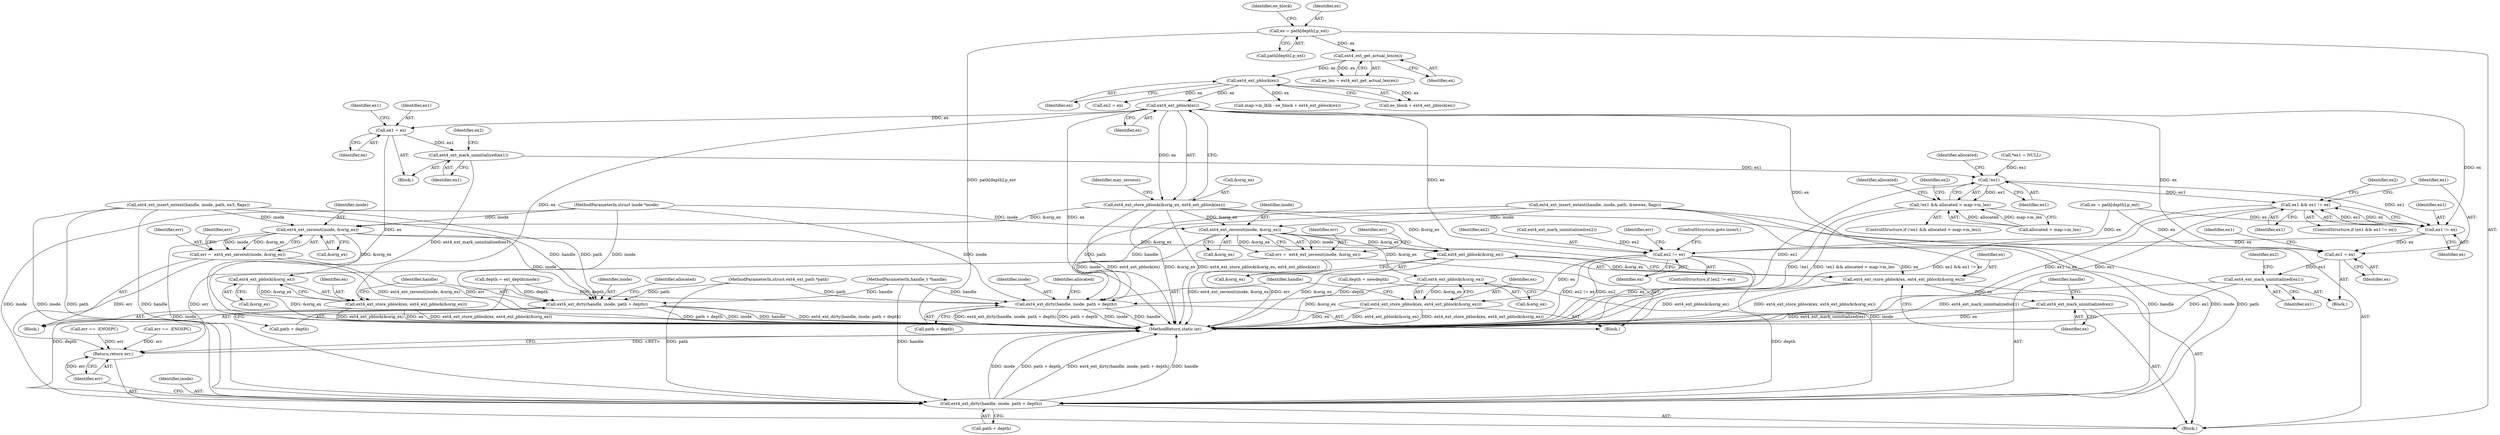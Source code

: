 digraph "1_linux_667eff35a1f56fa74ce98a0c7c29a40adc1ba4e3_0@pointer" {
"1000258" [label="(Call,ext4_ext_pblock(ex))"];
"1000237" [label="(Call,ext4_ext_pblock(ex))"];
"1000218" [label="(Call,ext4_ext_get_actual_len(ex))"];
"1000203" [label="(Call,ex = path[depth].p_ext)"];
"1000255" [label="(Call,ext4_ext_store_pblock(&orig_ex, ext4_ext_pblock(ex)))"];
"1000396" [label="(Call,ext4_ext_zeroout(inode, &orig_ex))"];
"1000394" [label="(Call,err =  ext4_ext_zeroout(inode, &orig_ex))"];
"1000664" [label="(Return,return err;)"];
"1000419" [label="(Call,ext4_ext_pblock(&orig_ex))"];
"1000417" [label="(Call,ext4_ext_store_pblock(ex, ext4_ext_pblock(&orig_ex)))"];
"1000422" [label="(Call,ext4_ext_dirty(handle, inode, path + depth))"];
"1000653" [label="(Call,ext4_ext_pblock(&orig_ex))"];
"1000651" [label="(Call,ext4_ext_store_pblock(ex, ext4_ext_pblock(&orig_ex)))"];
"1000656" [label="(Call,ext4_ext_mark_uninitialized(ex))"];
"1000658" [label="(Call,ext4_ext_dirty(handle, inode, path + depth))"];
"1000589" [label="(Call,ext4_ext_zeroout(inode, &orig_ex))"];
"1000587" [label="(Call,err =  ext4_ext_zeroout(inode, &orig_ex))"];
"1000612" [label="(Call,ext4_ext_pblock(&orig_ex))"];
"1000610" [label="(Call,ext4_ext_store_pblock(ex, ext4_ext_pblock(&orig_ex)))"];
"1000615" [label="(Call,ext4_ext_dirty(handle, inode, path + depth))"];
"1000299" [label="(Call,ex1 = ex)"];
"1000312" [label="(Call,ext4_ext_mark_uninitialized(ex1))"];
"1000320" [label="(Call,!ex1)"];
"1000319" [label="(Call,!ex1 && allocated > map->m_len)"];
"1000509" [label="(Call,ex1 && ex1 != ex)"];
"1000511" [label="(Call,ex1 != ex)"];
"1000515" [label="(Call,ex1 = ex)"];
"1000528" [label="(Call,ext4_ext_mark_uninitialized(ex1))"];
"1000554" [label="(Call,ex2 != ex)"];
"1000219" [label="(Identifier,ex)"];
"1000660" [label="(Identifier,inode)"];
"1000586" [label="(Block,)"];
"1000211" [label="(Identifier,ee_block)"];
"1000119" [label="(MethodParameterIn,struct ext4_ext_path *path)"];
"1000520" [label="(Identifier,ex1)"];
"1000581" [label="(Call,err == -ENOSPC)"];
"1000216" [label="(Call,ee_len = ext4_ext_get_actual_len(ex))"];
"1000298" [label="(Block,)"];
"1000422" [label="(Call,ext4_ext_dirty(handle, inode, path + depth))"];
"1000615" [label="(Call,ext4_ext_dirty(handle, inode, path + depth))"];
"1000418" [label="(Identifier,ex)"];
"1000556" [label="(Identifier,ex)"];
"1000611" [label="(Identifier,ex)"];
"1000514" [label="(Block,)"];
"1000588" [label="(Identifier,err)"];
"1000126" [label="(Call,*ex1 = NULL)"];
"1000315" [label="(Identifier,ex2)"];
"1000612" [label="(Call,ext4_ext_pblock(&orig_ex))"];
"1000659" [label="(Identifier,handle)"];
"1000551" [label="(Call,ext4_ext_mark_uninitialized(ex2))"];
"1000231" [label="(Call,map->m_lblk - ee_block + ext4_ext_pblock(ex))"];
"1000656" [label="(Call,ext4_ext_mark_uninitialized(ex))"];
"1000397" [label="(Identifier,inode)"];
"1000664" [label="(Return,return err;)"];
"1000652" [label="(Identifier,ex)"];
"1000657" [label="(Identifier,ex)"];
"1000590" [label="(Identifier,inode)"];
"1000388" [label="(Call,err == -ENOSPC)"];
"1000529" [label="(Identifier,ex1)"];
"1000322" [label="(Call,allocated > map->m_len)"];
"1000661" [label="(Call,path + depth)"];
"1000658" [label="(Call,ext4_ext_dirty(handle, inode, path + depth))"];
"1000559" [label="(Identifier,err)"];
"1000235" [label="(Call,ee_block + ext4_ext_pblock(ex))"];
"1000477" [label="(Call,ex = path[depth].p_ext)"];
"1000554" [label="(Call,ex2 != ex)"];
"1000515" [label="(Call,ex1 = ex)"];
"1000394" [label="(Call,err =  ext4_ext_zeroout(inode, &orig_ex))"];
"1000398" [label="(Call,&orig_ex)"];
"1000401" [label="(Identifier,err)"];
"1000312" [label="(Call,ext4_ext_mark_uninitialized(ex1))"];
"1000589" [label="(Call,ext4_ext_zeroout(inode, &orig_ex))"];
"1000536" [label="(Identifier,ex2)"];
"1000301" [label="(Identifier,ex)"];
"1000528" [label="(Call,ext4_ext_mark_uninitialized(ex1))"];
"1000299" [label="(Call,ex1 = ex)"];
"1000116" [label="(MethodParameterIn,handle_t *handle)"];
"1000318" [label="(ControlStructure,if (!ex1 && allocated > map->m_len))"];
"1000259" [label="(Identifier,ex)"];
"1000205" [label="(Call,path[depth].p_ext)"];
"1000513" [label="(Identifier,ex)"];
"1000121" [label="(Block,)"];
"1000665" [label="(Identifier,err)"];
"1000572" [label="(Call,ext4_ext_insert_extent(handle, inode, path, &newex, flags))"];
"1000255" [label="(Call,ext4_ext_store_pblock(&orig_ex, ext4_ext_pblock(ex)))"];
"1000594" [label="(Identifier,err)"];
"1000512" [label="(Identifier,ex1)"];
"1000323" [label="(Identifier,allocated)"];
"1000300" [label="(Identifier,ex1)"];
"1000320" [label="(Call,!ex1)"];
"1000591" [label="(Call,&orig_ex)"];
"1000423" [label="(Identifier,handle)"];
"1000419" [label="(Call,ext4_ext_pblock(&orig_ex))"];
"1000616" [label="(Identifier,handle)"];
"1000420" [label="(Call,&orig_ex)"];
"1000618" [label="(Call,path + depth)"];
"1000380" [label="(Call,ext4_ext_insert_extent(handle, inode, path, ex3, flags))"];
"1000313" [label="(Identifier,ex1)"];
"1000237" [label="(Call,ext4_ext_pblock(ex))"];
"1000117" [label="(MethodParameterIn,struct inode *inode)"];
"1000617" [label="(Identifier,inode)"];
"1000517" [label="(Identifier,ex)"];
"1000417" [label="(Call,ext4_ext_store_pblock(ex, ext4_ext_pblock(&orig_ex)))"];
"1000319" [label="(Call,!ex1 && allocated > map->m_len)"];
"1000425" [label="(Call,path + depth)"];
"1000393" [label="(Block,)"];
"1000204" [label="(Identifier,ex)"];
"1000654" [label="(Call,&orig_ex)"];
"1000610" [label="(Call,ext4_ext_store_pblock(ex, ext4_ext_pblock(&orig_ex)))"];
"1000396" [label="(Call,ext4_ext_zeroout(inode, &orig_ex))"];
"1000239" [label="(Call,ex2 = ex)"];
"1000622" [label="(Identifier,allocated)"];
"1000651" [label="(Call,ext4_ext_store_pblock(ex, ext4_ext_pblock(&orig_ex)))"];
"1000557" [label="(ControlStructure,goto insert;)"];
"1000553" [label="(ControlStructure,if (ex2 != ex))"];
"1000424" [label="(Identifier,inode)"];
"1000199" [label="(Call,depth = ext_depth(inode))"];
"1000218" [label="(Call,ext4_ext_get_actual_len(ex))"];
"1000321" [label="(Identifier,ex1)"];
"1000510" [label="(Identifier,ex1)"];
"1000516" [label="(Identifier,ex1)"];
"1000455" [label="(Call,depth = newdepth)"];
"1000509" [label="(Call,ex1 && ex1 != ex)"];
"1000531" [label="(Identifier,ex2)"];
"1000203" [label="(Call,ex = path[depth].p_ext)"];
"1000613" [label="(Call,&orig_ex)"];
"1000258" [label="(Call,ext4_ext_pblock(ex))"];
"1000511" [label="(Call,ex1 != ex)"];
"1000395" [label="(Identifier,err)"];
"1000256" [label="(Call,&orig_ex)"];
"1000653" [label="(Call,ext4_ext_pblock(&orig_ex))"];
"1000587" [label="(Call,err =  ext4_ext_zeroout(inode, &orig_ex))"];
"1000429" [label="(Identifier,allocated)"];
"1000555" [label="(Identifier,ex2)"];
"1000304" [label="(Identifier,ex1)"];
"1000329" [label="(Identifier,ex2)"];
"1000238" [label="(Identifier,ex)"];
"1000261" [label="(Identifier,may_zeroout)"];
"1000666" [label="(MethodReturn,static int)"];
"1000508" [label="(ControlStructure,if (ex1 && ex1 != ex))"];
"1000337" [label="(Identifier,allocated)"];
"1000258" -> "1000255"  [label="AST: "];
"1000258" -> "1000259"  [label="CFG: "];
"1000259" -> "1000258"  [label="AST: "];
"1000255" -> "1000258"  [label="CFG: "];
"1000258" -> "1000666"  [label="DDG: ex"];
"1000258" -> "1000255"  [label="DDG: ex"];
"1000237" -> "1000258"  [label="DDG: ex"];
"1000258" -> "1000299"  [label="DDG: ex"];
"1000258" -> "1000417"  [label="DDG: ex"];
"1000258" -> "1000511"  [label="DDG: ex"];
"1000258" -> "1000515"  [label="DDG: ex"];
"1000258" -> "1000554"  [label="DDG: ex"];
"1000258" -> "1000651"  [label="DDG: ex"];
"1000237" -> "1000235"  [label="AST: "];
"1000237" -> "1000238"  [label="CFG: "];
"1000238" -> "1000237"  [label="AST: "];
"1000235" -> "1000237"  [label="CFG: "];
"1000237" -> "1000231"  [label="DDG: ex"];
"1000237" -> "1000235"  [label="DDG: ex"];
"1000218" -> "1000237"  [label="DDG: ex"];
"1000237" -> "1000239"  [label="DDG: ex"];
"1000218" -> "1000216"  [label="AST: "];
"1000218" -> "1000219"  [label="CFG: "];
"1000219" -> "1000218"  [label="AST: "];
"1000216" -> "1000218"  [label="CFG: "];
"1000218" -> "1000216"  [label="DDG: ex"];
"1000203" -> "1000218"  [label="DDG: ex"];
"1000203" -> "1000121"  [label="AST: "];
"1000203" -> "1000205"  [label="CFG: "];
"1000204" -> "1000203"  [label="AST: "];
"1000205" -> "1000203"  [label="AST: "];
"1000211" -> "1000203"  [label="CFG: "];
"1000203" -> "1000666"  [label="DDG: path[depth].p_ext"];
"1000255" -> "1000121"  [label="AST: "];
"1000256" -> "1000255"  [label="AST: "];
"1000261" -> "1000255"  [label="CFG: "];
"1000255" -> "1000666"  [label="DDG: ext4_ext_store_pblock(&orig_ex, ext4_ext_pblock(ex))"];
"1000255" -> "1000666"  [label="DDG: ext4_ext_pblock(ex)"];
"1000255" -> "1000666"  [label="DDG: &orig_ex"];
"1000255" -> "1000396"  [label="DDG: &orig_ex"];
"1000255" -> "1000589"  [label="DDG: &orig_ex"];
"1000255" -> "1000653"  [label="DDG: &orig_ex"];
"1000396" -> "1000394"  [label="AST: "];
"1000396" -> "1000398"  [label="CFG: "];
"1000397" -> "1000396"  [label="AST: "];
"1000398" -> "1000396"  [label="AST: "];
"1000394" -> "1000396"  [label="CFG: "];
"1000396" -> "1000394"  [label="DDG: inode"];
"1000396" -> "1000394"  [label="DDG: &orig_ex"];
"1000380" -> "1000396"  [label="DDG: inode"];
"1000117" -> "1000396"  [label="DDG: inode"];
"1000396" -> "1000419"  [label="DDG: &orig_ex"];
"1000396" -> "1000422"  [label="DDG: inode"];
"1000396" -> "1000653"  [label="DDG: &orig_ex"];
"1000396" -> "1000658"  [label="DDG: inode"];
"1000394" -> "1000393"  [label="AST: "];
"1000395" -> "1000394"  [label="AST: "];
"1000401" -> "1000394"  [label="CFG: "];
"1000394" -> "1000666"  [label="DDG: ext4_ext_zeroout(inode, &orig_ex)"];
"1000394" -> "1000666"  [label="DDG: err"];
"1000394" -> "1000664"  [label="DDG: err"];
"1000664" -> "1000121"  [label="AST: "];
"1000664" -> "1000665"  [label="CFG: "];
"1000665" -> "1000664"  [label="AST: "];
"1000666" -> "1000664"  [label="CFG: "];
"1000664" -> "1000666"  [label="DDG: <RET>"];
"1000665" -> "1000664"  [label="DDG: err"];
"1000388" -> "1000664"  [label="DDG: err"];
"1000587" -> "1000664"  [label="DDG: err"];
"1000581" -> "1000664"  [label="DDG: err"];
"1000419" -> "1000417"  [label="AST: "];
"1000419" -> "1000420"  [label="CFG: "];
"1000420" -> "1000419"  [label="AST: "];
"1000417" -> "1000419"  [label="CFG: "];
"1000419" -> "1000666"  [label="DDG: &orig_ex"];
"1000419" -> "1000417"  [label="DDG: &orig_ex"];
"1000417" -> "1000393"  [label="AST: "];
"1000418" -> "1000417"  [label="AST: "];
"1000423" -> "1000417"  [label="CFG: "];
"1000417" -> "1000666"  [label="DDG: ex"];
"1000417" -> "1000666"  [label="DDG: ext4_ext_store_pblock(ex, ext4_ext_pblock(&orig_ex))"];
"1000417" -> "1000666"  [label="DDG: ext4_ext_pblock(&orig_ex)"];
"1000422" -> "1000393"  [label="AST: "];
"1000422" -> "1000425"  [label="CFG: "];
"1000423" -> "1000422"  [label="AST: "];
"1000424" -> "1000422"  [label="AST: "];
"1000425" -> "1000422"  [label="AST: "];
"1000429" -> "1000422"  [label="CFG: "];
"1000422" -> "1000666"  [label="DDG: handle"];
"1000422" -> "1000666"  [label="DDG: ext4_ext_dirty(handle, inode, path + depth)"];
"1000422" -> "1000666"  [label="DDG: path + depth"];
"1000422" -> "1000666"  [label="DDG: inode"];
"1000380" -> "1000422"  [label="DDG: handle"];
"1000380" -> "1000422"  [label="DDG: path"];
"1000116" -> "1000422"  [label="DDG: handle"];
"1000117" -> "1000422"  [label="DDG: inode"];
"1000119" -> "1000422"  [label="DDG: path"];
"1000199" -> "1000422"  [label="DDG: depth"];
"1000653" -> "1000651"  [label="AST: "];
"1000653" -> "1000654"  [label="CFG: "];
"1000654" -> "1000653"  [label="AST: "];
"1000651" -> "1000653"  [label="CFG: "];
"1000653" -> "1000666"  [label="DDG: &orig_ex"];
"1000653" -> "1000651"  [label="DDG: &orig_ex"];
"1000589" -> "1000653"  [label="DDG: &orig_ex"];
"1000651" -> "1000121"  [label="AST: "];
"1000652" -> "1000651"  [label="AST: "];
"1000657" -> "1000651"  [label="CFG: "];
"1000651" -> "1000666"  [label="DDG: ext4_ext_store_pblock(ex, ext4_ext_pblock(&orig_ex))"];
"1000651" -> "1000666"  [label="DDG: ext4_ext_pblock(&orig_ex)"];
"1000554" -> "1000651"  [label="DDG: ex"];
"1000651" -> "1000656"  [label="DDG: ex"];
"1000656" -> "1000121"  [label="AST: "];
"1000656" -> "1000657"  [label="CFG: "];
"1000657" -> "1000656"  [label="AST: "];
"1000659" -> "1000656"  [label="CFG: "];
"1000656" -> "1000666"  [label="DDG: ext4_ext_mark_uninitialized(ex)"];
"1000656" -> "1000666"  [label="DDG: ex"];
"1000658" -> "1000121"  [label="AST: "];
"1000658" -> "1000661"  [label="CFG: "];
"1000659" -> "1000658"  [label="AST: "];
"1000660" -> "1000658"  [label="AST: "];
"1000661" -> "1000658"  [label="AST: "];
"1000665" -> "1000658"  [label="CFG: "];
"1000658" -> "1000666"  [label="DDG: inode"];
"1000658" -> "1000666"  [label="DDG: path + depth"];
"1000658" -> "1000666"  [label="DDG: ext4_ext_dirty(handle, inode, path + depth)"];
"1000658" -> "1000666"  [label="DDG: handle"];
"1000572" -> "1000658"  [label="DDG: handle"];
"1000572" -> "1000658"  [label="DDG: inode"];
"1000572" -> "1000658"  [label="DDG: path"];
"1000380" -> "1000658"  [label="DDG: handle"];
"1000380" -> "1000658"  [label="DDG: inode"];
"1000380" -> "1000658"  [label="DDG: path"];
"1000116" -> "1000658"  [label="DDG: handle"];
"1000589" -> "1000658"  [label="DDG: inode"];
"1000117" -> "1000658"  [label="DDG: inode"];
"1000119" -> "1000658"  [label="DDG: path"];
"1000455" -> "1000658"  [label="DDG: depth"];
"1000199" -> "1000658"  [label="DDG: depth"];
"1000589" -> "1000587"  [label="AST: "];
"1000589" -> "1000591"  [label="CFG: "];
"1000590" -> "1000589"  [label="AST: "];
"1000591" -> "1000589"  [label="AST: "];
"1000587" -> "1000589"  [label="CFG: "];
"1000589" -> "1000587"  [label="DDG: inode"];
"1000589" -> "1000587"  [label="DDG: &orig_ex"];
"1000572" -> "1000589"  [label="DDG: inode"];
"1000117" -> "1000589"  [label="DDG: inode"];
"1000589" -> "1000612"  [label="DDG: &orig_ex"];
"1000589" -> "1000615"  [label="DDG: inode"];
"1000587" -> "1000586"  [label="AST: "];
"1000588" -> "1000587"  [label="AST: "];
"1000594" -> "1000587"  [label="CFG: "];
"1000587" -> "1000666"  [label="DDG: ext4_ext_zeroout(inode, &orig_ex)"];
"1000587" -> "1000666"  [label="DDG: err"];
"1000612" -> "1000610"  [label="AST: "];
"1000612" -> "1000613"  [label="CFG: "];
"1000613" -> "1000612"  [label="AST: "];
"1000610" -> "1000612"  [label="CFG: "];
"1000612" -> "1000666"  [label="DDG: &orig_ex"];
"1000612" -> "1000610"  [label="DDG: &orig_ex"];
"1000610" -> "1000586"  [label="AST: "];
"1000611" -> "1000610"  [label="AST: "];
"1000616" -> "1000610"  [label="CFG: "];
"1000610" -> "1000666"  [label="DDG: ext4_ext_store_pblock(ex, ext4_ext_pblock(&orig_ex))"];
"1000610" -> "1000666"  [label="DDG: ex"];
"1000610" -> "1000666"  [label="DDG: ext4_ext_pblock(&orig_ex)"];
"1000554" -> "1000610"  [label="DDG: ex"];
"1000615" -> "1000586"  [label="AST: "];
"1000615" -> "1000618"  [label="CFG: "];
"1000616" -> "1000615"  [label="AST: "];
"1000617" -> "1000615"  [label="AST: "];
"1000618" -> "1000615"  [label="AST: "];
"1000622" -> "1000615"  [label="CFG: "];
"1000615" -> "1000666"  [label="DDG: path + depth"];
"1000615" -> "1000666"  [label="DDG: inode"];
"1000615" -> "1000666"  [label="DDG: handle"];
"1000615" -> "1000666"  [label="DDG: ext4_ext_dirty(handle, inode, path + depth)"];
"1000572" -> "1000615"  [label="DDG: handle"];
"1000572" -> "1000615"  [label="DDG: path"];
"1000116" -> "1000615"  [label="DDG: handle"];
"1000117" -> "1000615"  [label="DDG: inode"];
"1000119" -> "1000615"  [label="DDG: path"];
"1000455" -> "1000615"  [label="DDG: depth"];
"1000199" -> "1000615"  [label="DDG: depth"];
"1000299" -> "1000298"  [label="AST: "];
"1000299" -> "1000301"  [label="CFG: "];
"1000300" -> "1000299"  [label="AST: "];
"1000301" -> "1000299"  [label="AST: "];
"1000304" -> "1000299"  [label="CFG: "];
"1000299" -> "1000666"  [label="DDG: ex"];
"1000299" -> "1000312"  [label="DDG: ex1"];
"1000312" -> "1000298"  [label="AST: "];
"1000312" -> "1000313"  [label="CFG: "];
"1000313" -> "1000312"  [label="AST: "];
"1000315" -> "1000312"  [label="CFG: "];
"1000312" -> "1000666"  [label="DDG: ext4_ext_mark_uninitialized(ex1)"];
"1000312" -> "1000320"  [label="DDG: ex1"];
"1000320" -> "1000319"  [label="AST: "];
"1000320" -> "1000321"  [label="CFG: "];
"1000321" -> "1000320"  [label="AST: "];
"1000323" -> "1000320"  [label="CFG: "];
"1000319" -> "1000320"  [label="CFG: "];
"1000320" -> "1000666"  [label="DDG: ex1"];
"1000320" -> "1000319"  [label="DDG: ex1"];
"1000126" -> "1000320"  [label="DDG: ex1"];
"1000320" -> "1000509"  [label="DDG: ex1"];
"1000320" -> "1000511"  [label="DDG: ex1"];
"1000319" -> "1000318"  [label="AST: "];
"1000319" -> "1000322"  [label="CFG: "];
"1000322" -> "1000319"  [label="AST: "];
"1000329" -> "1000319"  [label="CFG: "];
"1000337" -> "1000319"  [label="CFG: "];
"1000319" -> "1000666"  [label="DDG: !ex1 && allocated > map->m_len"];
"1000319" -> "1000666"  [label="DDG: !ex1"];
"1000322" -> "1000319"  [label="DDG: allocated"];
"1000322" -> "1000319"  [label="DDG: map->m_len"];
"1000509" -> "1000508"  [label="AST: "];
"1000509" -> "1000510"  [label="CFG: "];
"1000509" -> "1000511"  [label="CFG: "];
"1000510" -> "1000509"  [label="AST: "];
"1000511" -> "1000509"  [label="AST: "];
"1000516" -> "1000509"  [label="CFG: "];
"1000536" -> "1000509"  [label="CFG: "];
"1000509" -> "1000666"  [label="DDG: ex1 && ex1 != ex"];
"1000509" -> "1000666"  [label="DDG: ex1 != ex"];
"1000509" -> "1000666"  [label="DDG: ex1"];
"1000511" -> "1000509"  [label="DDG: ex1"];
"1000511" -> "1000509"  [label="DDG: ex"];
"1000511" -> "1000513"  [label="CFG: "];
"1000512" -> "1000511"  [label="AST: "];
"1000513" -> "1000511"  [label="AST: "];
"1000477" -> "1000511"  [label="DDG: ex"];
"1000511" -> "1000515"  [label="DDG: ex"];
"1000511" -> "1000554"  [label="DDG: ex"];
"1000515" -> "1000514"  [label="AST: "];
"1000515" -> "1000517"  [label="CFG: "];
"1000516" -> "1000515"  [label="AST: "];
"1000517" -> "1000515"  [label="AST: "];
"1000520" -> "1000515"  [label="CFG: "];
"1000477" -> "1000515"  [label="DDG: ex"];
"1000515" -> "1000528"  [label="DDG: ex1"];
"1000528" -> "1000514"  [label="AST: "];
"1000528" -> "1000529"  [label="CFG: "];
"1000529" -> "1000528"  [label="AST: "];
"1000531" -> "1000528"  [label="CFG: "];
"1000528" -> "1000666"  [label="DDG: ext4_ext_mark_uninitialized(ex1)"];
"1000528" -> "1000666"  [label="DDG: ex1"];
"1000554" -> "1000553"  [label="AST: "];
"1000554" -> "1000556"  [label="CFG: "];
"1000555" -> "1000554"  [label="AST: "];
"1000556" -> "1000554"  [label="AST: "];
"1000557" -> "1000554"  [label="CFG: "];
"1000559" -> "1000554"  [label="CFG: "];
"1000554" -> "1000666"  [label="DDG: ex2 != ex"];
"1000554" -> "1000666"  [label="DDG: ex2"];
"1000554" -> "1000666"  [label="DDG: ex"];
"1000551" -> "1000554"  [label="DDG: ex2"];
"1000477" -> "1000554"  [label="DDG: ex"];
}

